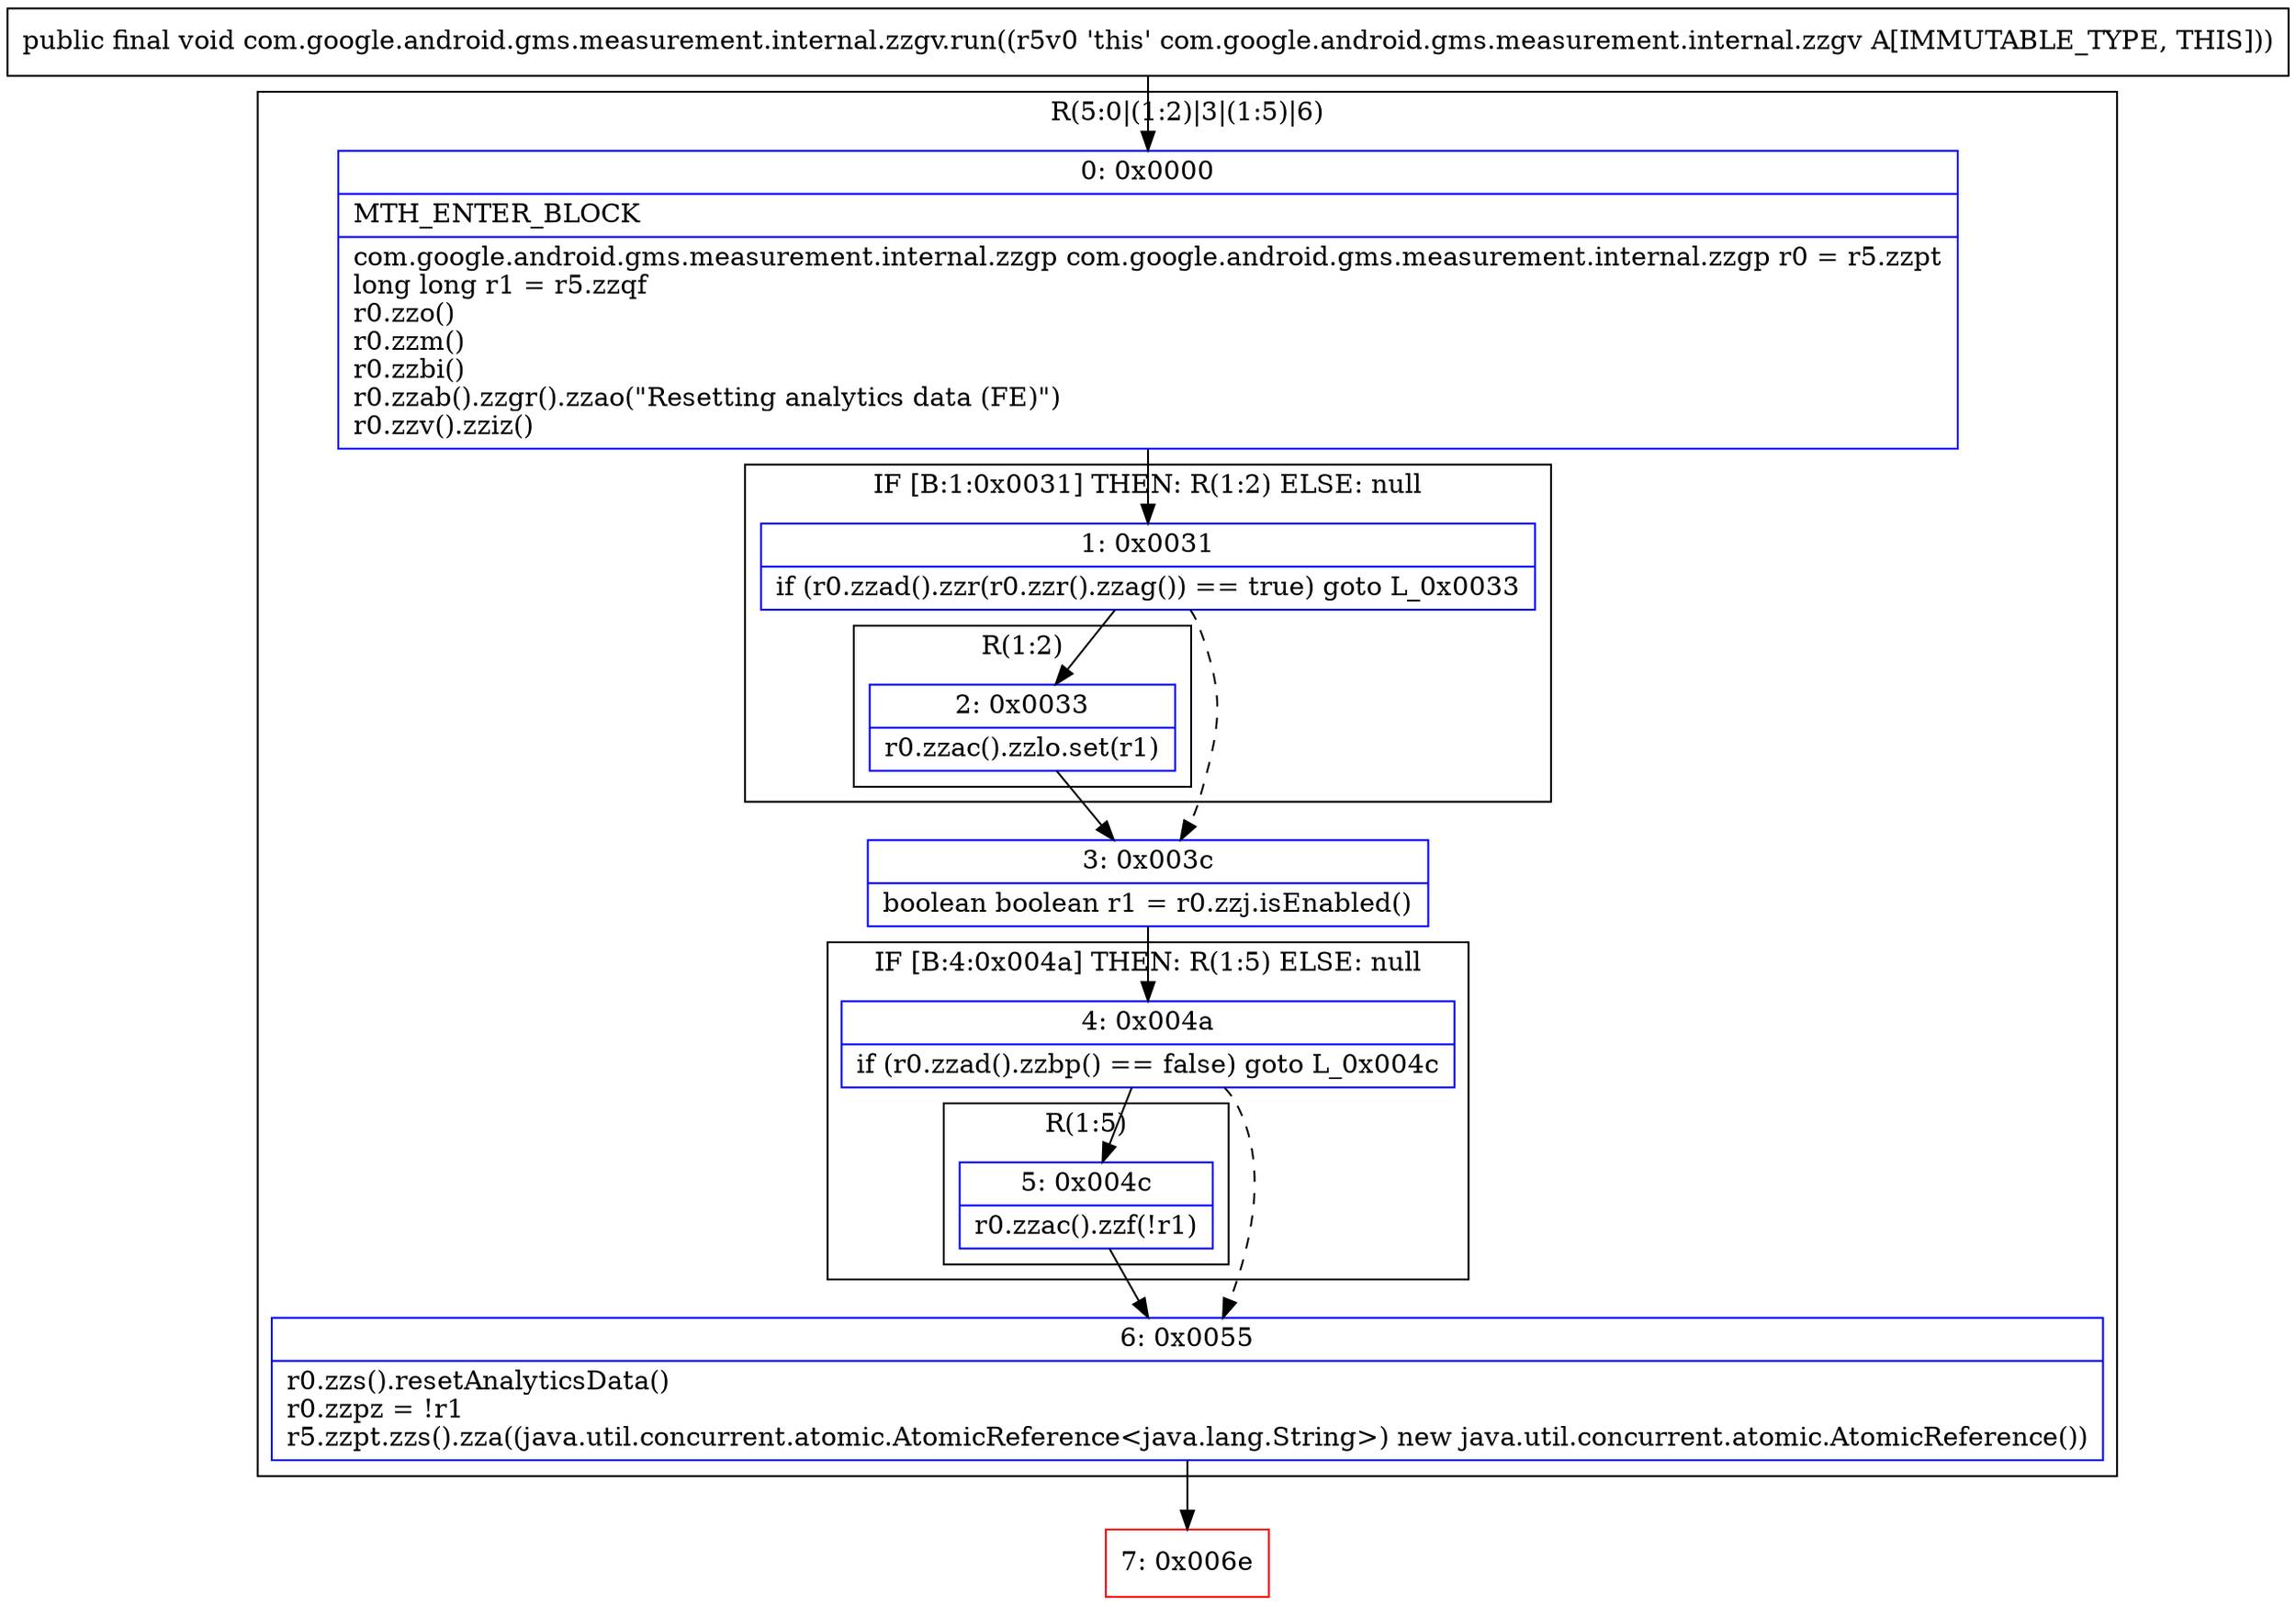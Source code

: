 digraph "CFG forcom.google.android.gms.measurement.internal.zzgv.run()V" {
subgraph cluster_Region_1715396783 {
label = "R(5:0|(1:2)|3|(1:5)|6)";
node [shape=record,color=blue];
Node_0 [shape=record,label="{0\:\ 0x0000|MTH_ENTER_BLOCK\l|com.google.android.gms.measurement.internal.zzgp com.google.android.gms.measurement.internal.zzgp r0 = r5.zzpt\llong long r1 = r5.zzqf\lr0.zzo()\lr0.zzm()\lr0.zzbi()\lr0.zzab().zzgr().zzao(\"Resetting analytics data (FE)\")\lr0.zzv().zziz()\l}"];
subgraph cluster_IfRegion_635321961 {
label = "IF [B:1:0x0031] THEN: R(1:2) ELSE: null";
node [shape=record,color=blue];
Node_1 [shape=record,label="{1\:\ 0x0031|if (r0.zzad().zzr(r0.zzr().zzag()) == true) goto L_0x0033\l}"];
subgraph cluster_Region_2099068282 {
label = "R(1:2)";
node [shape=record,color=blue];
Node_2 [shape=record,label="{2\:\ 0x0033|r0.zzac().zzlo.set(r1)\l}"];
}
}
Node_3 [shape=record,label="{3\:\ 0x003c|boolean boolean r1 = r0.zzj.isEnabled()\l}"];
subgraph cluster_IfRegion_980299066 {
label = "IF [B:4:0x004a] THEN: R(1:5) ELSE: null";
node [shape=record,color=blue];
Node_4 [shape=record,label="{4\:\ 0x004a|if (r0.zzad().zzbp() == false) goto L_0x004c\l}"];
subgraph cluster_Region_734300480 {
label = "R(1:5)";
node [shape=record,color=blue];
Node_5 [shape=record,label="{5\:\ 0x004c|r0.zzac().zzf(!r1)\l}"];
}
}
Node_6 [shape=record,label="{6\:\ 0x0055|r0.zzs().resetAnalyticsData()\lr0.zzpz = !r1\lr5.zzpt.zzs().zza((java.util.concurrent.atomic.AtomicReference\<java.lang.String\>) new java.util.concurrent.atomic.AtomicReference())\l}"];
}
Node_7 [shape=record,color=red,label="{7\:\ 0x006e}"];
MethodNode[shape=record,label="{public final void com.google.android.gms.measurement.internal.zzgv.run((r5v0 'this' com.google.android.gms.measurement.internal.zzgv A[IMMUTABLE_TYPE, THIS])) }"];
MethodNode -> Node_0;
Node_0 -> Node_1;
Node_1 -> Node_2;
Node_1 -> Node_3[style=dashed];
Node_2 -> Node_3;
Node_3 -> Node_4;
Node_4 -> Node_5;
Node_4 -> Node_6[style=dashed];
Node_5 -> Node_6;
Node_6 -> Node_7;
}

